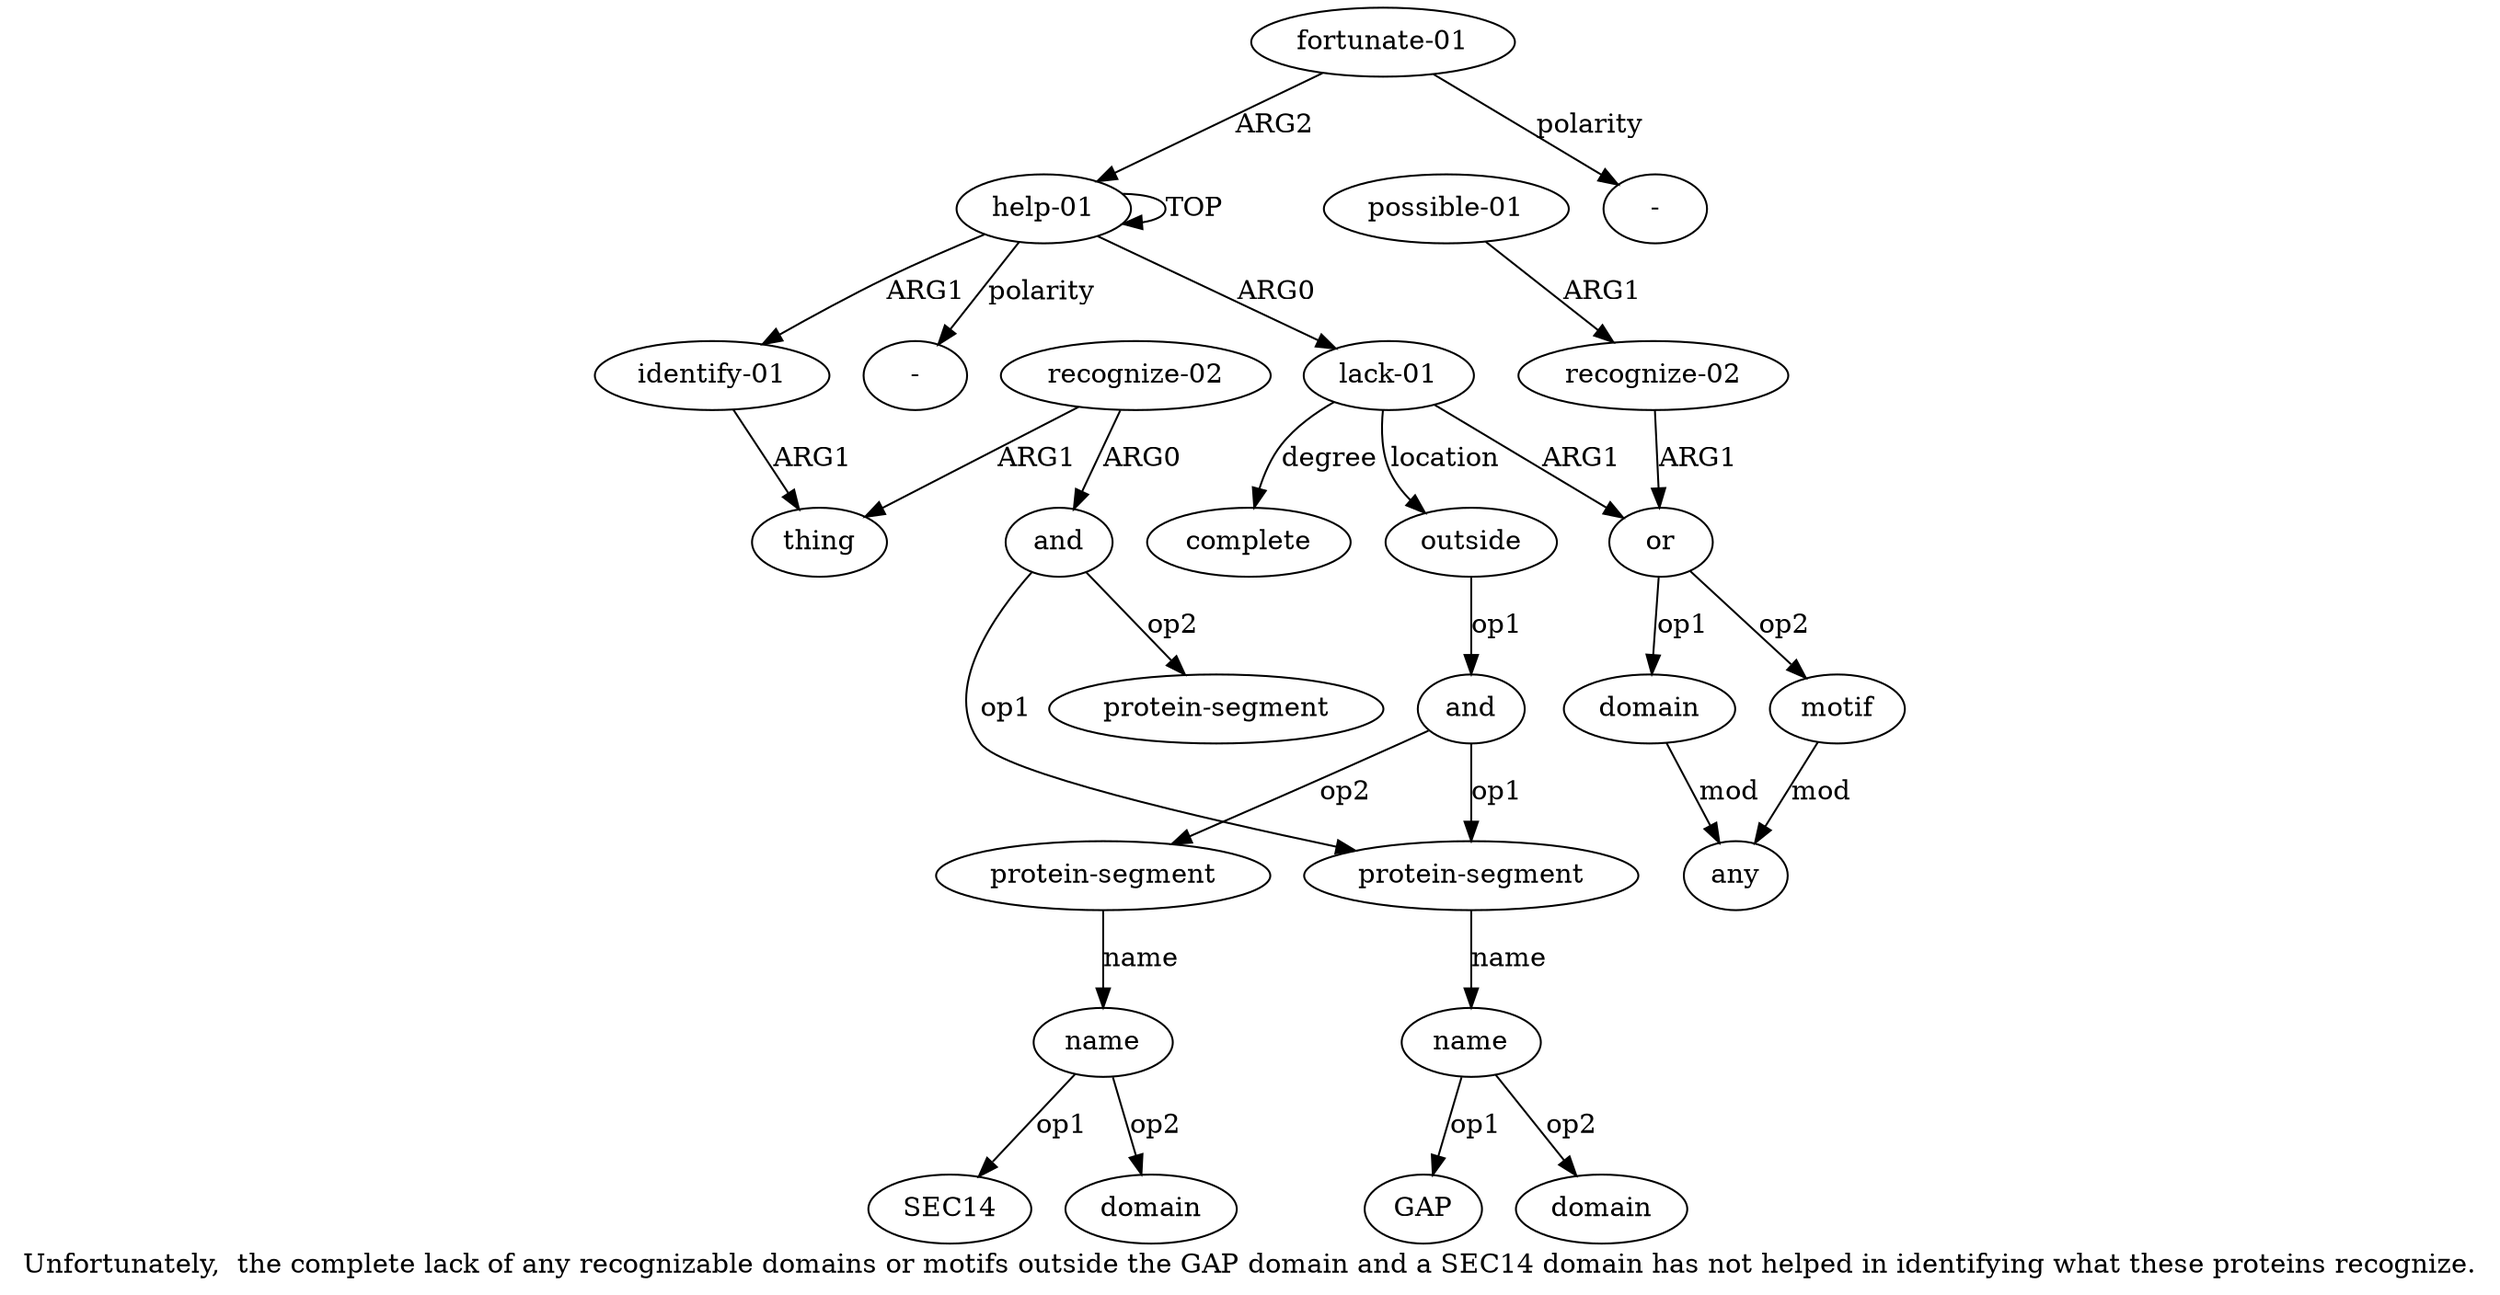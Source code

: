 digraph  {
	graph [label="Unfortunately,  the complete lack of any recognizable domains or motifs outside the GAP domain and a SEC14 domain has not helped \
in identifying what these proteins recognize."];
	node [label="\N"];
	a20	 [color=black,
		gold_ind=20,
		gold_label="fortunate-01",
		label="fortunate-01",
		test_ind=20,
		test_label="fortunate-01"];
	a0	 [color=black,
		gold_ind=0,
		gold_label="help-01",
		label="help-01",
		test_ind=0,
		test_label="help-01"];
	a20 -> a0 [key=0,
	color=black,
	gold_label=ARG2,
	label=ARG2,
	test_label=ARG2];
"a20 -" [color=black,
	gold_ind=-1,
	gold_label="-",
	label="-",
	test_ind=-1,
	test_label="-"];
a20 -> "a20 -" [key=0,
color=black,
gold_label=polarity,
label=polarity,
test_label=polarity];
"a14 SEC14" [color=black,
gold_ind=-1,
gold_label=SEC14,
label=SEC14,
test_ind=-1,
test_label=SEC14];
"a0 -" [color=black,
gold_ind=-1,
gold_label="-",
label="-",
test_ind=-1,
test_label="-"];
a15 [color=black,
gold_ind=15,
gold_label="identify-01",
label="identify-01",
test_ind=15,
test_label="identify-01"];
a16 [color=black,
gold_ind=16,
gold_label=thing,
label=thing,
test_ind=16,
test_label=thing];
a15 -> a16 [key=0,
color=black,
gold_label=ARG1,
label=ARG1,
test_label=ARG1];
a14 [color=black,
gold_ind=14,
gold_label=name,
label=name,
test_ind=14,
test_label=name];
a14 -> "a14 SEC14" [key=0,
color=black,
gold_label=op1,
label=op1,
test_label=op1];
"a14 domain" [color=black,
gold_ind=-1,
gold_label=domain,
label=domain,
test_ind=-1,
test_label=domain];
a14 -> "a14 domain" [key=0,
color=black,
gold_label=op2,
label=op2,
test_label=op2];
a17 [color=black,
gold_ind=17,
gold_label="recognize-02",
label="recognize-02",
test_ind=17,
test_label="recognize-02"];
a17 -> a16 [key=0,
color=black,
gold_label=ARG1,
label=ARG1,
test_label=ARG1];
a18 [color=black,
gold_ind=18,
gold_label=and,
label=and,
test_ind=18,
test_label=and];
a17 -> a18 [key=0,
color=black,
gold_label=ARG0,
label=ARG0,
test_label=ARG0];
a11 [color=black,
gold_ind=11,
gold_label="protein-segment",
label="protein-segment",
test_ind=11,
test_label="protein-segment"];
a12 [color=black,
gold_ind=12,
gold_label=name,
label=name,
test_ind=12,
test_label=name];
a11 -> a12 [key=0,
color=black,
gold_label=name,
label=name,
test_label=name];
a10 [color=black,
gold_ind=10,
gold_label=and,
label=and,
test_ind=10,
test_label=and];
a10 -> a11 [key=0,
color=black,
gold_label=op1,
label=op1,
test_label=op1];
a13 [color=black,
gold_ind=13,
gold_label="protein-segment",
label="protein-segment",
test_ind=13,
test_label="protein-segment"];
a10 -> a13 [key=0,
color=black,
gold_label=op2,
label=op2,
test_label=op2];
a13 -> a14 [key=0,
color=black,
gold_label=name,
label=name,
test_label=name];
"a12 GAP" [color=black,
gold_ind=-1,
gold_label=GAP,
label=GAP,
test_ind=-1,
test_label=GAP];
a12 -> "a12 GAP" [key=0,
color=black,
gold_label=op1,
label=op1,
test_label=op1];
"a12 domain" [color=black,
gold_ind=-1,
gold_label=domain,
label=domain,
test_ind=-1,
test_label=domain];
a12 -> "a12 domain" [key=0,
color=black,
gold_label=op2,
label=op2,
test_label=op2];
a19 [color=black,
gold_ind=19,
gold_label="protein-segment",
label="protein-segment",
test_ind=19,
test_label="protein-segment"];
a18 -> a11 [key=0,
color=black,
gold_label=op1,
label=op1,
test_label=op1];
a18 -> a19 [key=0,
color=black,
gold_label=op2,
label=op2,
test_label=op2];
a1 [color=black,
gold_ind=1,
gold_label="lack-01",
label="lack-01",
test_ind=1,
test_label="lack-01"];
a2 [color=black,
gold_ind=2,
gold_label=or,
label=or,
test_ind=2,
test_label=or];
a1 -> a2 [key=0,
color=black,
gold_label=ARG1,
label=ARG1,
test_label=ARG1];
a9 [color=black,
gold_ind=9,
gold_label=outside,
label=outside,
test_ind=9,
test_label=outside];
a1 -> a9 [key=0,
color=black,
gold_label=location,
label=location,
test_label=location];
a8 [color=black,
gold_ind=8,
gold_label=complete,
label=complete,
test_ind=8,
test_label=complete];
a1 -> a8 [key=0,
color=black,
gold_label=degree,
label=degree,
test_label=degree];
a0 -> "a0 -" [key=0,
color=black,
gold_label=polarity,
label=polarity,
test_label=polarity];
a0 -> a15 [key=0,
color=black,
gold_label=ARG1,
label=ARG1,
test_label=ARG1];
a0 -> a1 [key=0,
color=black,
gold_label=ARG0,
label=ARG0,
test_label=ARG0];
a0 -> a0 [key=0,
color=black,
gold_label=TOP,
label=TOP,
test_label=TOP];
a3 [color=black,
gold_ind=3,
gold_label=domain,
label=domain,
test_ind=3,
test_label=domain];
a4 [color=black,
gold_ind=4,
gold_label=any,
label=any,
test_ind=4,
test_label=any];
a3 -> a4 [key=0,
color=black,
gold_label=mod,
label=mod,
test_label=mod];
a2 -> a3 [key=0,
color=black,
gold_label=op1,
label=op1,
test_label=op1];
a5 [color=black,
gold_ind=5,
gold_label=motif,
label=motif,
test_ind=5,
test_label=motif];
a2 -> a5 [key=0,
color=black,
gold_label=op2,
label=op2,
test_label=op2];
a5 -> a4 [key=0,
color=black,
gold_label=mod,
label=mod,
test_label=mod];
a7 [color=black,
gold_ind=7,
gold_label="possible-01",
label="possible-01",
test_ind=7,
test_label="possible-01"];
a6 [color=black,
gold_ind=6,
gold_label="recognize-02",
label="recognize-02",
test_ind=6,
test_label="recognize-02"];
a7 -> a6 [key=0,
color=black,
gold_label=ARG1,
label=ARG1,
test_label=ARG1];
a6 -> a2 [key=0,
color=black,
gold_label=ARG1,
label=ARG1,
test_label=ARG1];
a9 -> a10 [key=0,
color=black,
gold_label=op1,
label=op1,
test_label=op1];
}
